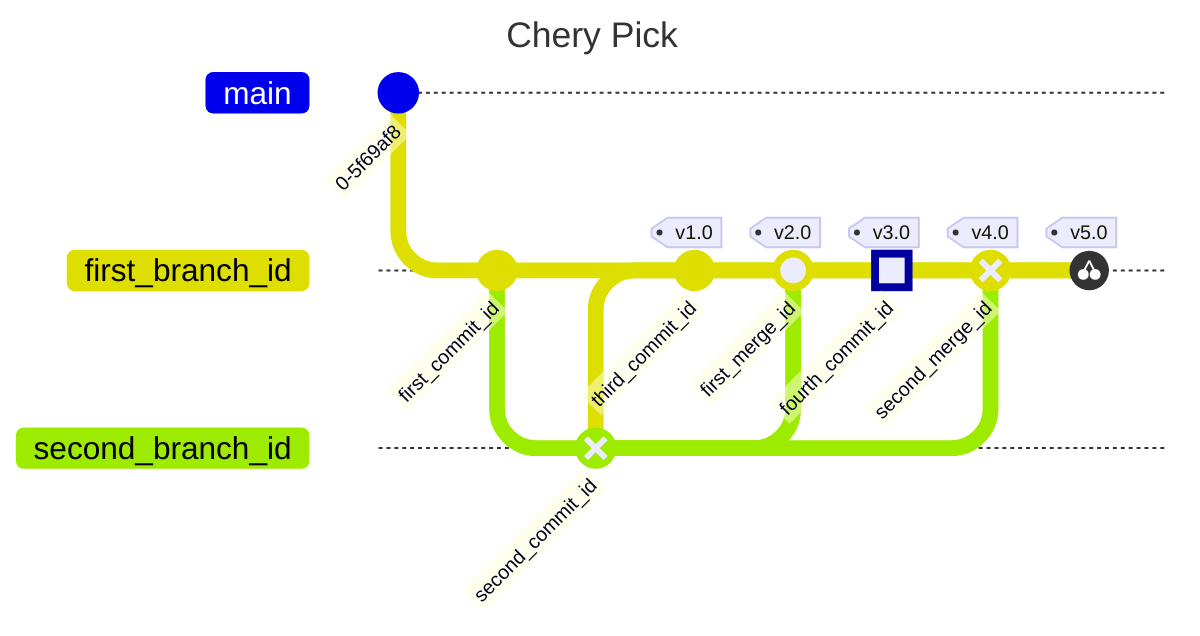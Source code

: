 ---
title: Chery Pick
---
gitGraph
    commit "Message"
    branch first_branch_id
    commit id: "first_commit_id" msg: "Message"
    branch "second_branch_id"
    commit id: "second_commit_id" msg: "Message" type: REVERSE
    checkout "first_branch_id"
    commit id: "third_commit_id" msg: "Message" type: NORMAL tag: "v1.0"
    merge second_branch_id id: "first_merge_id" tag: "v2.0"
    commit id: "fourth_commit_id" msg: "Message" type: HIGHLIGHT tag: "v3.0"
    merge "second_branch_id" id: "second_merge_id" type: REVERSE tag: "v4.0"
    cherry-pick id: "second_commit_id" parent: "first_commit_id" tag: "v5.0"